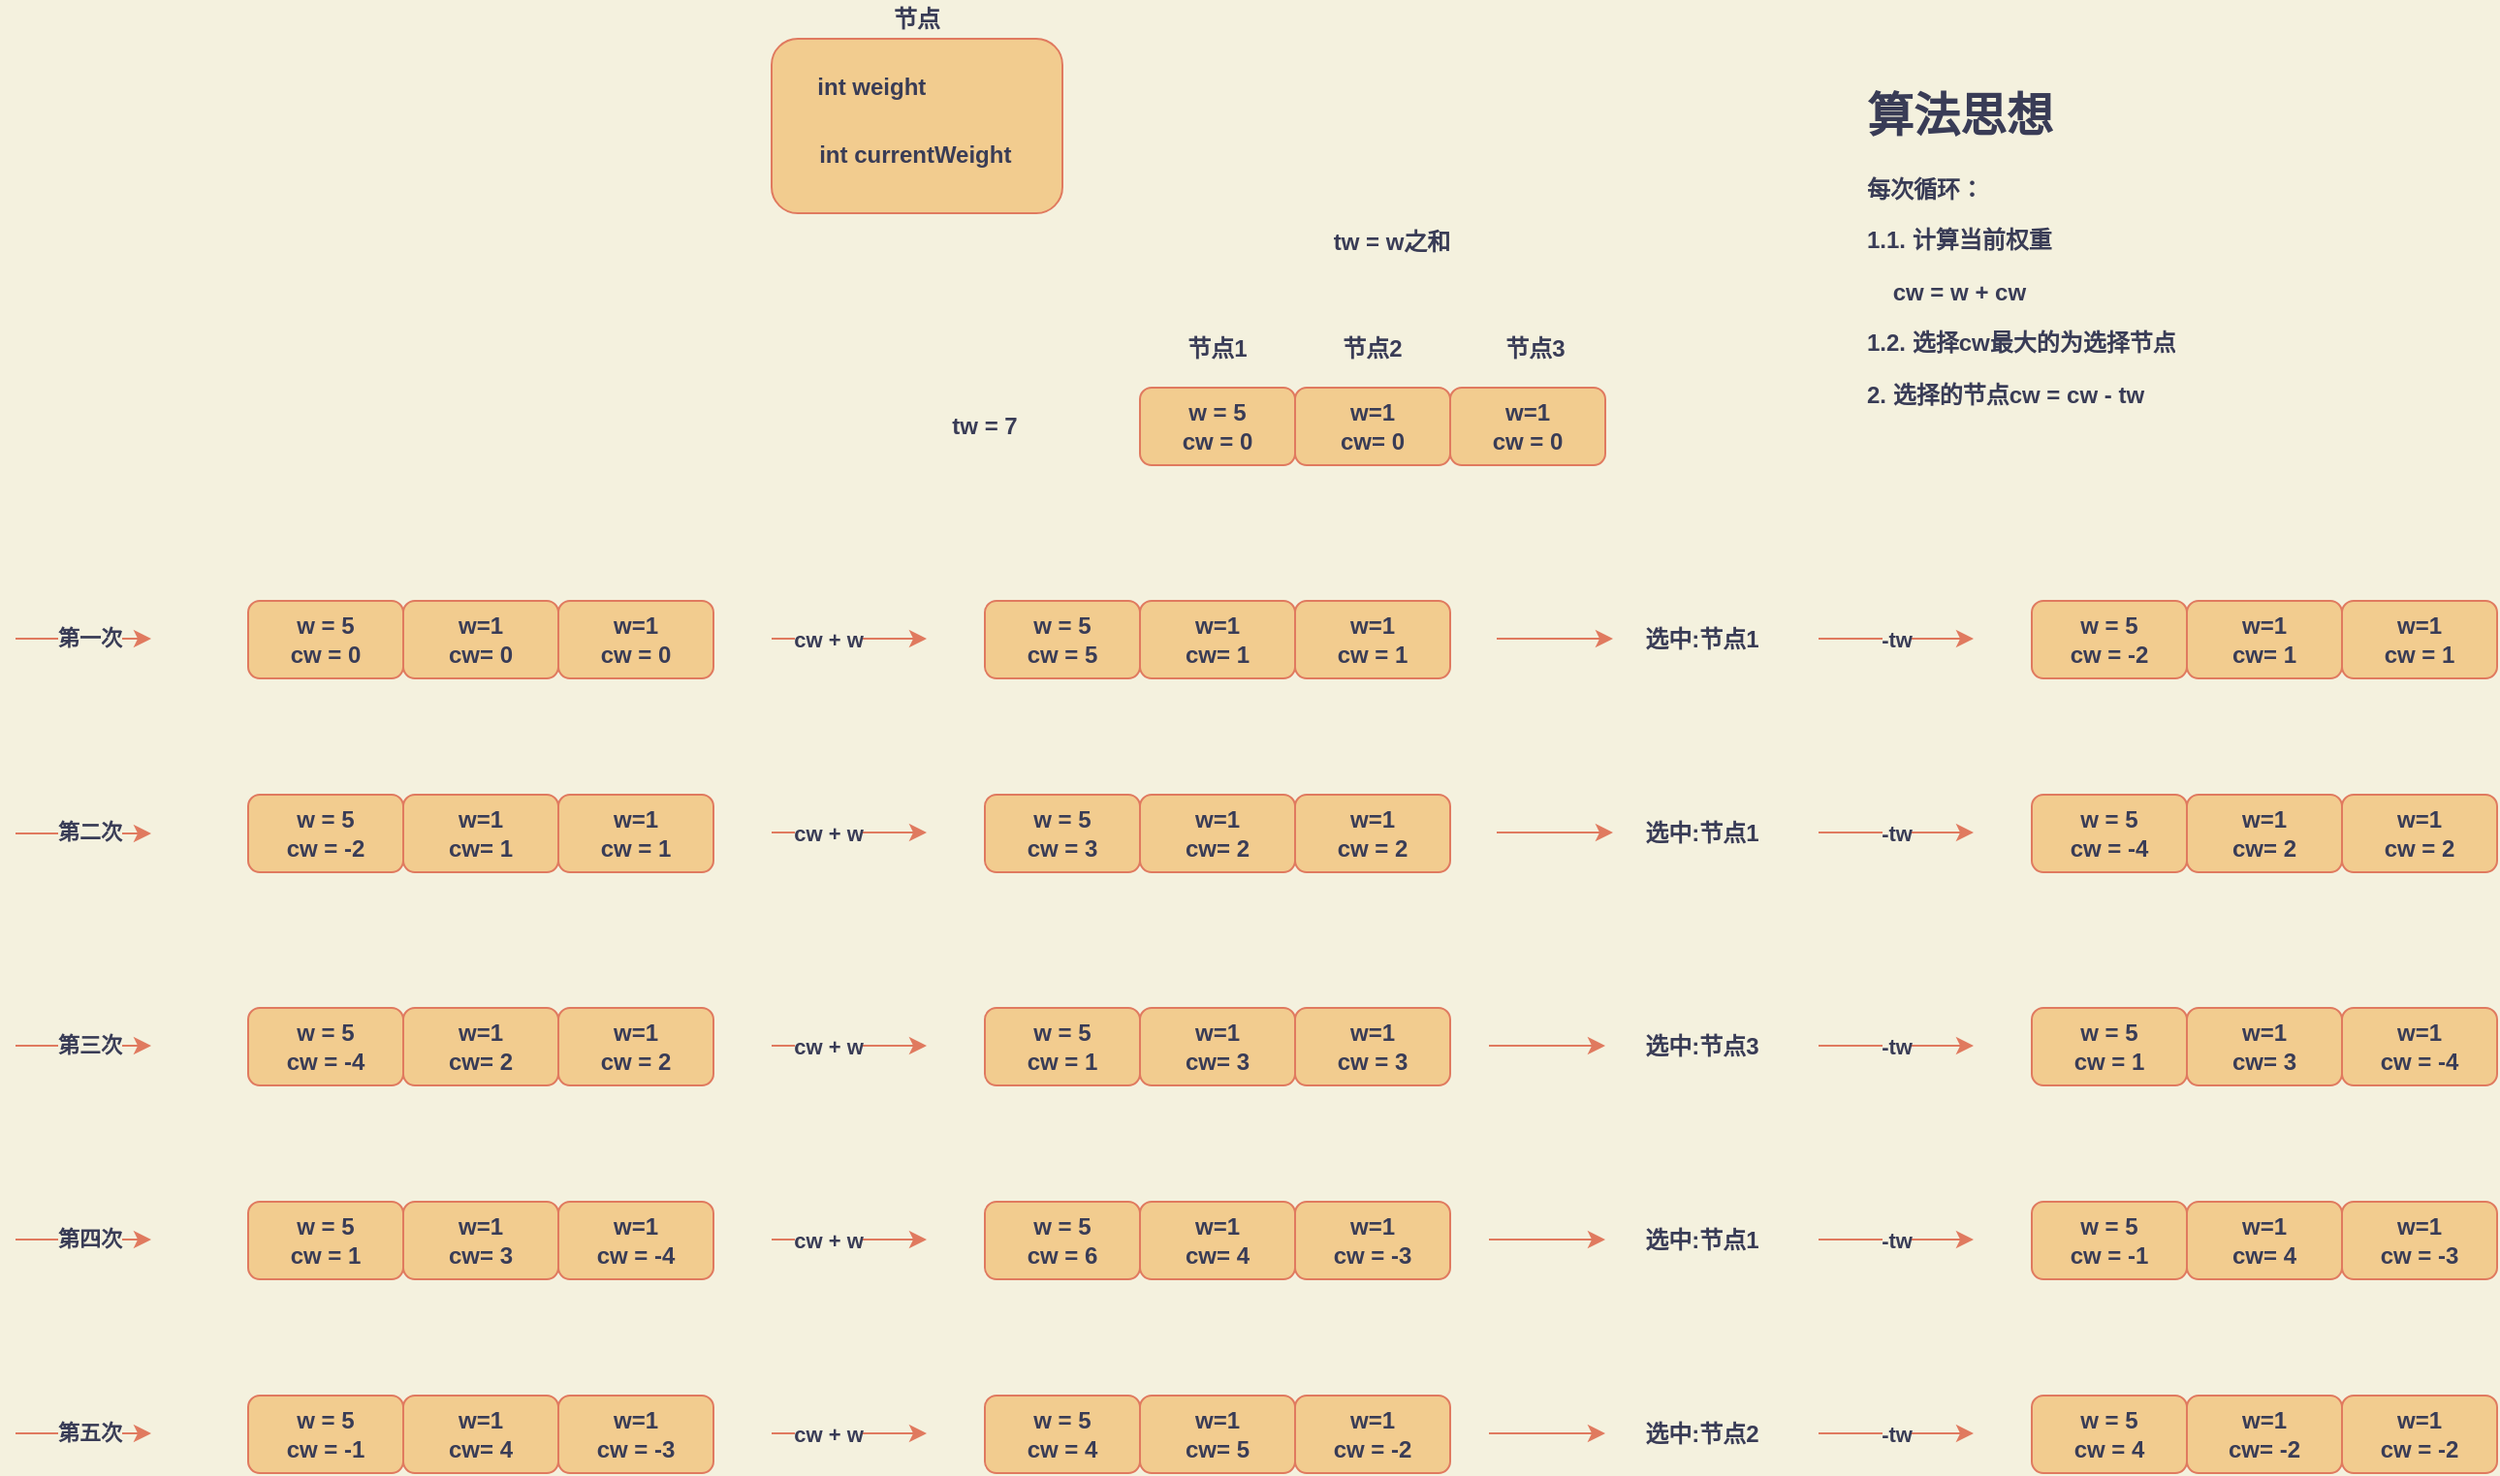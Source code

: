 <mxfile version="13.7.3" type="device"><diagram id="_93-_MKB42VdMEXGQXw0" name="Page-1"><mxGraphModel dx="1613" dy="1595" grid="1" gridSize="10" guides="1" tooltips="1" connect="1" arrows="1" fold="1" page="1" pageScale="1" pageWidth="827" pageHeight="1169" background="#F4F1DE" math="0" shadow="0"><root><mxCell id="0"/><mxCell id="1" parent="0"/><mxCell id="pC8TtGSNikCTxbwb3UuX-41" value="w = 5&lt;br&gt;cw = 0" style="whiteSpace=wrap;html=1;fillColor=#F2CC8F;strokeColor=#E07A5F;fontColor=#393C56;rounded=1;fontStyle=1" vertex="1" parent="1"><mxGeometry x="230" y="100" width="80" height="40" as="geometry"/></mxCell><mxCell id="pC8TtGSNikCTxbwb3UuX-42" value="w=1&lt;br&gt;cw= 0" style="whiteSpace=wrap;html=1;fillColor=#F2CC8F;strokeColor=#E07A5F;fontColor=#393C56;rounded=1;fontStyle=1" vertex="1" parent="1"><mxGeometry x="310" y="100" width="80" height="40" as="geometry"/></mxCell><mxCell id="pC8TtGSNikCTxbwb3UuX-43" value="w=1&lt;br&gt;cw = 0" style="whiteSpace=wrap;html=1;fillColor=#F2CC8F;strokeColor=#E07A5F;fontColor=#393C56;rounded=1;fontStyle=1" vertex="1" parent="1"><mxGeometry x="390" y="100" width="80" height="40" as="geometry"/></mxCell><mxCell id="pC8TtGSNikCTxbwb3UuX-47" value="" style="whiteSpace=wrap;html=1;fillColor=#F2CC8F;strokeColor=#E07A5F;fontColor=#393C56;rounded=1;fontStyle=1" vertex="1" parent="1"><mxGeometry x="40" y="-80" width="150" height="90" as="geometry"/></mxCell><mxCell id="pC8TtGSNikCTxbwb3UuX-48" value="节点" style="text;html=1;strokeColor=none;fillColor=none;align=center;verticalAlign=middle;whiteSpace=wrap;fontColor=#393C56;rounded=1;fontStyle=1" vertex="1" parent="1"><mxGeometry x="95" y="-100" width="40" height="20" as="geometry"/></mxCell><mxCell id="pC8TtGSNikCTxbwb3UuX-49" value="&amp;nbsp;int weight" style="text;html=1;strokeColor=none;fillColor=none;align=center;verticalAlign=middle;whiteSpace=wrap;fontColor=#393C56;rounded=1;fontStyle=1" vertex="1" parent="1"><mxGeometry x="55" y="-60" width="70" height="10" as="geometry"/></mxCell><mxCell id="pC8TtGSNikCTxbwb3UuX-50" value="&amp;nbsp;int currentWeight" style="text;html=1;strokeColor=none;fillColor=none;align=center;verticalAlign=middle;whiteSpace=wrap;fontColor=#393C56;rounded=1;fontStyle=1" vertex="1" parent="1"><mxGeometry x="55" y="-25" width="115" height="10" as="geometry"/></mxCell><mxCell id="pC8TtGSNikCTxbwb3UuX-52" value="" style="endArrow=classic;html=1;labelBackgroundColor=#F4F1DE;strokeColor=#E07A5F;fontColor=#393C56;fontStyle=1" edge="1" parent="1"><mxGeometry width="50" height="50" relative="1" as="geometry"><mxPoint x="-350" y="229.5" as="sourcePoint"/><mxPoint x="-280" y="229.5" as="targetPoint"/></mxGeometry></mxCell><mxCell id="pC8TtGSNikCTxbwb3UuX-53" value="第一次" style="edgeLabel;html=1;align=center;verticalAlign=middle;resizable=0;points=[];labelBackgroundColor=#F4F1DE;fontColor=#393C56;rounded=1;fontStyle=1" vertex="1" connectable="0" parent="pC8TtGSNikCTxbwb3UuX-52"><mxGeometry x="0.086" y="1" relative="1" as="geometry"><mxPoint as="offset"/></mxGeometry></mxCell><mxCell id="pC8TtGSNikCTxbwb3UuX-54" value="节点1" style="text;html=1;strokeColor=none;fillColor=none;align=center;verticalAlign=middle;whiteSpace=wrap;fontColor=#393C56;rounded=1;fontStyle=1" vertex="1" parent="1"><mxGeometry x="250" y="70" width="40" height="20" as="geometry"/></mxCell><mxCell id="pC8TtGSNikCTxbwb3UuX-55" value="节点2" style="text;html=1;strokeColor=none;fillColor=none;align=center;verticalAlign=middle;whiteSpace=wrap;fontColor=#393C56;rounded=1;fontStyle=1" vertex="1" parent="1"><mxGeometry x="330" y="70" width="40" height="20" as="geometry"/></mxCell><mxCell id="pC8TtGSNikCTxbwb3UuX-56" value="节点3" style="text;html=1;strokeColor=none;fillColor=none;align=center;verticalAlign=middle;whiteSpace=wrap;fontColor=#393C56;rounded=1;fontStyle=1" vertex="1" parent="1"><mxGeometry x="414" y="70" width="40" height="20" as="geometry"/></mxCell><mxCell id="pC8TtGSNikCTxbwb3UuX-57" value="&lt;h1&gt;算法思想&lt;/h1&gt;&lt;p&gt;每次循环：&lt;/p&gt;&lt;p&gt;1.1. 计算当前权重&lt;/p&gt;&lt;p&gt;&amp;nbsp; &amp;nbsp; cw = w + cw&lt;/p&gt;&lt;p&gt;1.2. 选择cw最大的为选择节点&lt;/p&gt;&lt;p&gt;2. 选择的节点cw = cw - tw&lt;/p&gt;&lt;p&gt;&lt;br&gt;&lt;/p&gt;&lt;p&gt;&lt;br&gt;&lt;/p&gt;" style="text;html=1;strokeColor=none;fillColor=none;spacing=5;spacingTop=-20;whiteSpace=wrap;overflow=hidden;fontColor=#393C56;rounded=1;fontStyle=1" vertex="1" parent="1"><mxGeometry x="600" y="-60" width="200" height="220" as="geometry"/></mxCell><mxCell id="pC8TtGSNikCTxbwb3UuX-58" value="tw = w之和" style="text;html=1;strokeColor=none;fillColor=none;align=center;verticalAlign=middle;whiteSpace=wrap;fontColor=#393C56;rounded=1;fontStyle=1" vertex="1" parent="1"><mxGeometry x="310" y="10" width="100" height="30" as="geometry"/></mxCell><mxCell id="pC8TtGSNikCTxbwb3UuX-59" value="w = 5&lt;br&gt;cw = 5" style="whiteSpace=wrap;html=1;fillColor=#F2CC8F;strokeColor=#E07A5F;fontColor=#393C56;rounded=1;fontStyle=1" vertex="1" parent="1"><mxGeometry x="150" y="210" width="80" height="40" as="geometry"/></mxCell><mxCell id="pC8TtGSNikCTxbwb3UuX-60" value="w=1&lt;br&gt;cw= 1" style="whiteSpace=wrap;html=1;fillColor=#F2CC8F;strokeColor=#E07A5F;fontColor=#393C56;rounded=1;fontStyle=1" vertex="1" parent="1"><mxGeometry x="230" y="210" width="80" height="40" as="geometry"/></mxCell><mxCell id="pC8TtGSNikCTxbwb3UuX-61" value="w=1&lt;br&gt;cw = 1" style="whiteSpace=wrap;html=1;fillColor=#F2CC8F;strokeColor=#E07A5F;fontColor=#393C56;rounded=1;fontStyle=1" vertex="1" parent="1"><mxGeometry x="310" y="210" width="80" height="40" as="geometry"/></mxCell><mxCell id="pC8TtGSNikCTxbwb3UuX-62" value="" style="endArrow=classic;html=1;labelBackgroundColor=#F4F1DE;strokeColor=#E07A5F;fontColor=#393C56;fontStyle=1" edge="1" parent="1"><mxGeometry width="50" height="50" relative="1" as="geometry"><mxPoint x="414" y="229.5" as="sourcePoint"/><mxPoint x="474" y="229.5" as="targetPoint"/></mxGeometry></mxCell><mxCell id="pC8TtGSNikCTxbwb3UuX-63" value="选中:节点1" style="text;html=1;strokeColor=none;fillColor=none;align=center;verticalAlign=middle;whiteSpace=wrap;fontColor=#393C56;rounded=1;fontStyle=1" vertex="1" parent="1"><mxGeometry x="480" y="220" width="80" height="20" as="geometry"/></mxCell><mxCell id="pC8TtGSNikCTxbwb3UuX-64" value="-tw" style="endArrow=classic;html=1;labelBackgroundColor=#F4F1DE;strokeColor=#E07A5F;fontColor=#393C56;fontStyle=1" edge="1" parent="1"><mxGeometry width="50" height="50" relative="1" as="geometry"><mxPoint x="580" y="229.5" as="sourcePoint"/><mxPoint x="660" y="229.5" as="targetPoint"/></mxGeometry></mxCell><mxCell id="pC8TtGSNikCTxbwb3UuX-65" value="tw = 7" style="text;html=1;strokeColor=none;fillColor=none;align=center;verticalAlign=middle;whiteSpace=wrap;fontColor=#393C56;rounded=1;fontStyle=1" vertex="1" parent="1"><mxGeometry x="130" y="110" width="40" height="20" as="geometry"/></mxCell><mxCell id="pC8TtGSNikCTxbwb3UuX-66" value="w = 5&lt;br&gt;cw = -2" style="whiteSpace=wrap;html=1;fillColor=#F2CC8F;strokeColor=#E07A5F;fontColor=#393C56;rounded=1;fontStyle=1" vertex="1" parent="1"><mxGeometry x="690" y="210" width="80" height="40" as="geometry"/></mxCell><mxCell id="pC8TtGSNikCTxbwb3UuX-67" value="w=1&lt;br&gt;cw= 1" style="whiteSpace=wrap;html=1;fillColor=#F2CC8F;strokeColor=#E07A5F;fontColor=#393C56;rounded=1;fontStyle=1" vertex="1" parent="1"><mxGeometry x="770" y="210" width="80" height="40" as="geometry"/></mxCell><mxCell id="pC8TtGSNikCTxbwb3UuX-68" value="w=1&lt;br&gt;cw = 1" style="whiteSpace=wrap;html=1;fillColor=#F2CC8F;strokeColor=#E07A5F;fontColor=#393C56;rounded=1;fontStyle=1" vertex="1" parent="1"><mxGeometry x="850" y="210" width="80" height="40" as="geometry"/></mxCell><mxCell id="pC8TtGSNikCTxbwb3UuX-69" value="" style="endArrow=classic;html=1;labelBackgroundColor=#F4F1DE;strokeColor=#E07A5F;fontColor=#393C56;fontStyle=1" edge="1" parent="1"><mxGeometry width="50" height="50" relative="1" as="geometry"><mxPoint x="-350" y="330" as="sourcePoint"/><mxPoint x="-280" y="330" as="targetPoint"/></mxGeometry></mxCell><mxCell id="pC8TtGSNikCTxbwb3UuX-70" value="第二次" style="edgeLabel;html=1;align=center;verticalAlign=middle;resizable=0;points=[];labelBackgroundColor=#F4F1DE;fontColor=#393C56;rounded=1;fontStyle=1" vertex="1" connectable="0" parent="pC8TtGSNikCTxbwb3UuX-69"><mxGeometry x="0.086" y="1" relative="1" as="geometry"><mxPoint as="offset"/></mxGeometry></mxCell><mxCell id="pC8TtGSNikCTxbwb3UuX-71" value="w = 5&lt;br&gt;cw = 3" style="whiteSpace=wrap;html=1;fillColor=#F2CC8F;strokeColor=#E07A5F;fontColor=#393C56;rounded=1;fontStyle=1" vertex="1" parent="1"><mxGeometry x="150" y="310" width="80" height="40" as="geometry"/></mxCell><mxCell id="pC8TtGSNikCTxbwb3UuX-72" value="w=1&lt;br&gt;cw= 2" style="whiteSpace=wrap;html=1;fillColor=#F2CC8F;strokeColor=#E07A5F;fontColor=#393C56;rounded=1;fontStyle=1" vertex="1" parent="1"><mxGeometry x="230" y="310" width="80" height="40" as="geometry"/></mxCell><mxCell id="pC8TtGSNikCTxbwb3UuX-73" value="w=1&lt;br&gt;cw = 2" style="whiteSpace=wrap;html=1;fillColor=#F2CC8F;strokeColor=#E07A5F;fontColor=#393C56;rounded=1;fontStyle=1" vertex="1" parent="1"><mxGeometry x="310" y="310" width="80" height="40" as="geometry"/></mxCell><mxCell id="pC8TtGSNikCTxbwb3UuX-75" value="w = 5&lt;br&gt;cw = 0" style="whiteSpace=wrap;html=1;fillColor=#F2CC8F;strokeColor=#E07A5F;fontColor=#393C56;rounded=1;fontStyle=1" vertex="1" parent="1"><mxGeometry x="-230" y="210" width="80" height="40" as="geometry"/></mxCell><mxCell id="pC8TtGSNikCTxbwb3UuX-76" value="w=1&lt;br&gt;cw= 0" style="whiteSpace=wrap;html=1;fillColor=#F2CC8F;strokeColor=#E07A5F;fontColor=#393C56;rounded=1;fontStyle=1" vertex="1" parent="1"><mxGeometry x="-150" y="210" width="80" height="40" as="geometry"/></mxCell><mxCell id="pC8TtGSNikCTxbwb3UuX-77" value="w=1&lt;br&gt;cw = 0" style="whiteSpace=wrap;html=1;fillColor=#F2CC8F;strokeColor=#E07A5F;fontColor=#393C56;rounded=1;fontStyle=1" vertex="1" parent="1"><mxGeometry x="-70" y="210" width="80" height="40" as="geometry"/></mxCell><mxCell id="pC8TtGSNikCTxbwb3UuX-78" value="" style="endArrow=classic;html=1;labelBackgroundColor=#F4F1DE;strokeColor=#E07A5F;fontColor=#393C56;fontStyle=1" edge="1" parent="1"><mxGeometry width="50" height="50" relative="1" as="geometry"><mxPoint x="40" y="229.5" as="sourcePoint"/><mxPoint x="120" y="229.5" as="targetPoint"/></mxGeometry></mxCell><mxCell id="pC8TtGSNikCTxbwb3UuX-79" value="cw + w" style="edgeLabel;html=1;align=center;verticalAlign=middle;resizable=0;points=[];labelBackgroundColor=#F4F1DE;fontColor=#393C56;rounded=1;fontStyle=1" vertex="1" connectable="0" parent="pC8TtGSNikCTxbwb3UuX-78"><mxGeometry x="-0.275" y="1" relative="1" as="geometry"><mxPoint y="1" as="offset"/></mxGeometry></mxCell><mxCell id="pC8TtGSNikCTxbwb3UuX-80" value="w = 5&lt;br&gt;cw = -2" style="whiteSpace=wrap;html=1;fillColor=#F2CC8F;strokeColor=#E07A5F;fontColor=#393C56;rounded=1;fontStyle=1" vertex="1" parent="1"><mxGeometry x="-230" y="310" width="80" height="40" as="geometry"/></mxCell><mxCell id="pC8TtGSNikCTxbwb3UuX-81" value="w=1&lt;br&gt;cw= 1" style="whiteSpace=wrap;html=1;fillColor=#F2CC8F;strokeColor=#E07A5F;fontColor=#393C56;rounded=1;fontStyle=1" vertex="1" parent="1"><mxGeometry x="-150" y="310" width="80" height="40" as="geometry"/></mxCell><mxCell id="pC8TtGSNikCTxbwb3UuX-82" value="w=1&lt;br&gt;cw = 1" style="whiteSpace=wrap;html=1;fillColor=#F2CC8F;strokeColor=#E07A5F;fontColor=#393C56;rounded=1;fontStyle=1" vertex="1" parent="1"><mxGeometry x="-70" y="310" width="80" height="40" as="geometry"/></mxCell><mxCell id="pC8TtGSNikCTxbwb3UuX-83" value="" style="endArrow=classic;html=1;labelBackgroundColor=#F4F1DE;strokeColor=#E07A5F;fontColor=#393C56;fontStyle=1" edge="1" parent="1"><mxGeometry width="50" height="50" relative="1" as="geometry"><mxPoint x="40" y="329.5" as="sourcePoint"/><mxPoint x="120" y="329.5" as="targetPoint"/></mxGeometry></mxCell><mxCell id="pC8TtGSNikCTxbwb3UuX-84" value="cw + w" style="edgeLabel;html=1;align=center;verticalAlign=middle;resizable=0;points=[];labelBackgroundColor=#F4F1DE;fontColor=#393C56;rounded=1;fontStyle=1" vertex="1" connectable="0" parent="pC8TtGSNikCTxbwb3UuX-83"><mxGeometry x="-0.275" y="1" relative="1" as="geometry"><mxPoint y="1" as="offset"/></mxGeometry></mxCell><mxCell id="pC8TtGSNikCTxbwb3UuX-85" value="" style="endArrow=classic;html=1;labelBackgroundColor=#F4F1DE;strokeColor=#E07A5F;fontColor=#393C56;fontStyle=1" edge="1" parent="1"><mxGeometry width="50" height="50" relative="1" as="geometry"><mxPoint x="414" y="329.5" as="sourcePoint"/><mxPoint x="474" y="329.5" as="targetPoint"/></mxGeometry></mxCell><mxCell id="pC8TtGSNikCTxbwb3UuX-87" value="-tw" style="endArrow=classic;html=1;labelBackgroundColor=#F4F1DE;strokeColor=#E07A5F;fontColor=#393C56;fontStyle=1" edge="1" parent="1"><mxGeometry width="50" height="50" relative="1" as="geometry"><mxPoint x="580" y="329.5" as="sourcePoint"/><mxPoint x="660" y="329.5" as="targetPoint"/></mxGeometry></mxCell><mxCell id="pC8TtGSNikCTxbwb3UuX-88" value="w = 5&lt;br&gt;cw = -4" style="whiteSpace=wrap;html=1;fillColor=#F2CC8F;strokeColor=#E07A5F;fontColor=#393C56;rounded=1;fontStyle=1" vertex="1" parent="1"><mxGeometry x="690" y="310" width="80" height="40" as="geometry"/></mxCell><mxCell id="pC8TtGSNikCTxbwb3UuX-89" value="w=1&lt;br&gt;cw= 2" style="whiteSpace=wrap;html=1;fillColor=#F2CC8F;strokeColor=#E07A5F;fontColor=#393C56;rounded=1;fontStyle=1" vertex="1" parent="1"><mxGeometry x="770" y="310" width="80" height="40" as="geometry"/></mxCell><mxCell id="pC8TtGSNikCTxbwb3UuX-90" value="w=1&lt;br&gt;cw = 2" style="whiteSpace=wrap;html=1;fillColor=#F2CC8F;strokeColor=#E07A5F;fontColor=#393C56;rounded=1;fontStyle=1" vertex="1" parent="1"><mxGeometry x="850" y="310" width="80" height="40" as="geometry"/></mxCell><mxCell id="pC8TtGSNikCTxbwb3UuX-91" value="" style="endArrow=classic;html=1;labelBackgroundColor=#F4F1DE;strokeColor=#E07A5F;fontColor=#393C56;fontStyle=1" edge="1" parent="1"><mxGeometry width="50" height="50" relative="1" as="geometry"><mxPoint x="-350" y="439.5" as="sourcePoint"/><mxPoint x="-280" y="439.5" as="targetPoint"/></mxGeometry></mxCell><mxCell id="pC8TtGSNikCTxbwb3UuX-92" value="第三次" style="edgeLabel;html=1;align=center;verticalAlign=middle;resizable=0;points=[];labelBackgroundColor=#F4F1DE;fontColor=#393C56;rounded=1;fontStyle=1" vertex="1" connectable="0" parent="pC8TtGSNikCTxbwb3UuX-91"><mxGeometry x="0.086" y="1" relative="1" as="geometry"><mxPoint as="offset"/></mxGeometry></mxCell><mxCell id="pC8TtGSNikCTxbwb3UuX-93" value="w = 5&lt;br&gt;cw = -4" style="whiteSpace=wrap;html=1;fillColor=#F2CC8F;strokeColor=#E07A5F;fontColor=#393C56;rounded=1;fontStyle=1" vertex="1" parent="1"><mxGeometry x="-230" y="420" width="80" height="40" as="geometry"/></mxCell><mxCell id="pC8TtGSNikCTxbwb3UuX-94" value="w=1&lt;br&gt;cw= 2" style="whiteSpace=wrap;html=1;fillColor=#F2CC8F;strokeColor=#E07A5F;fontColor=#393C56;rounded=1;fontStyle=1" vertex="1" parent="1"><mxGeometry x="-150" y="420" width="80" height="40" as="geometry"/></mxCell><mxCell id="pC8TtGSNikCTxbwb3UuX-95" value="w=1&lt;br&gt;cw = 2" style="whiteSpace=wrap;html=1;fillColor=#F2CC8F;strokeColor=#E07A5F;fontColor=#393C56;rounded=1;fontStyle=1" vertex="1" parent="1"><mxGeometry x="-70" y="420" width="80" height="40" as="geometry"/></mxCell><mxCell id="pC8TtGSNikCTxbwb3UuX-96" value="" style="endArrow=classic;html=1;labelBackgroundColor=#F4F1DE;strokeColor=#E07A5F;fontColor=#393C56;fontStyle=1" edge="1" parent="1"><mxGeometry width="50" height="50" relative="1" as="geometry"><mxPoint x="40" y="439.5" as="sourcePoint"/><mxPoint x="120" y="439.5" as="targetPoint"/></mxGeometry></mxCell><mxCell id="pC8TtGSNikCTxbwb3UuX-97" value="cw + w" style="edgeLabel;html=1;align=center;verticalAlign=middle;resizable=0;points=[];labelBackgroundColor=#F4F1DE;fontColor=#393C56;rounded=1;fontStyle=1" vertex="1" connectable="0" parent="pC8TtGSNikCTxbwb3UuX-96"><mxGeometry x="-0.275" y="1" relative="1" as="geometry"><mxPoint y="1" as="offset"/></mxGeometry></mxCell><mxCell id="pC8TtGSNikCTxbwb3UuX-98" value="w = 5&lt;br&gt;cw = 1" style="whiteSpace=wrap;html=1;fillColor=#F2CC8F;strokeColor=#E07A5F;fontColor=#393C56;rounded=1;fontStyle=1" vertex="1" parent="1"><mxGeometry x="150" y="420" width="80" height="40" as="geometry"/></mxCell><mxCell id="pC8TtGSNikCTxbwb3UuX-99" value="w=1&lt;br&gt;cw= 3" style="whiteSpace=wrap;html=1;fillColor=#F2CC8F;strokeColor=#E07A5F;fontColor=#393C56;rounded=1;fontStyle=1" vertex="1" parent="1"><mxGeometry x="230" y="420" width="80" height="40" as="geometry"/></mxCell><mxCell id="pC8TtGSNikCTxbwb3UuX-100" value="w=1&lt;br&gt;cw = 3" style="whiteSpace=wrap;html=1;fillColor=#F2CC8F;strokeColor=#E07A5F;fontColor=#393C56;rounded=1;fontStyle=1" vertex="1" parent="1"><mxGeometry x="310" y="420" width="80" height="40" as="geometry"/></mxCell><mxCell id="pC8TtGSNikCTxbwb3UuX-101" value="" style="endArrow=classic;html=1;labelBackgroundColor=#F4F1DE;strokeColor=#E07A5F;fontColor=#393C56;fontStyle=1" edge="1" parent="1"><mxGeometry width="50" height="50" relative="1" as="geometry"><mxPoint x="410" y="439.5" as="sourcePoint"/><mxPoint x="470" y="439.5" as="targetPoint"/></mxGeometry></mxCell><mxCell id="pC8TtGSNikCTxbwb3UuX-103" value="选中:节点1" style="text;html=1;strokeColor=none;fillColor=none;align=center;verticalAlign=middle;whiteSpace=wrap;fontColor=#393C56;rounded=1;fontStyle=1" vertex="1" parent="1"><mxGeometry x="480" y="320" width="80" height="20" as="geometry"/></mxCell><mxCell id="pC8TtGSNikCTxbwb3UuX-104" value="选中:节点3" style="text;html=1;strokeColor=none;fillColor=none;align=center;verticalAlign=middle;whiteSpace=wrap;fontColor=#393C56;rounded=1;fontStyle=1" vertex="1" parent="1"><mxGeometry x="480" y="430" width="80" height="20" as="geometry"/></mxCell><mxCell id="pC8TtGSNikCTxbwb3UuX-105" value="-tw" style="endArrow=classic;html=1;labelBackgroundColor=#F4F1DE;strokeColor=#E07A5F;fontColor=#393C56;fontStyle=1" edge="1" parent="1"><mxGeometry width="50" height="50" relative="1" as="geometry"><mxPoint x="580" y="439.5" as="sourcePoint"/><mxPoint x="660" y="439.5" as="targetPoint"/></mxGeometry></mxCell><mxCell id="pC8TtGSNikCTxbwb3UuX-106" value="w = 5&lt;br&gt;cw = 1" style="whiteSpace=wrap;html=1;fillColor=#F2CC8F;strokeColor=#E07A5F;fontColor=#393C56;rounded=1;fontStyle=1" vertex="1" parent="1"><mxGeometry x="690" y="420" width="80" height="40" as="geometry"/></mxCell><mxCell id="pC8TtGSNikCTxbwb3UuX-107" value="w=1&lt;br&gt;cw= 3" style="whiteSpace=wrap;html=1;fillColor=#F2CC8F;strokeColor=#E07A5F;fontColor=#393C56;rounded=1;fontStyle=1" vertex="1" parent="1"><mxGeometry x="770" y="420" width="80" height="40" as="geometry"/></mxCell><mxCell id="pC8TtGSNikCTxbwb3UuX-108" value="w=1&lt;br&gt;cw = -4" style="whiteSpace=wrap;html=1;fillColor=#F2CC8F;strokeColor=#E07A5F;fontColor=#393C56;rounded=1;fontStyle=1" vertex="1" parent="1"><mxGeometry x="850" y="420" width="80" height="40" as="geometry"/></mxCell><mxCell id="pC8TtGSNikCTxbwb3UuX-109" value="" style="endArrow=classic;html=1;labelBackgroundColor=#F4F1DE;strokeColor=#E07A5F;fontColor=#393C56;fontStyle=1" edge="1" parent="1"><mxGeometry width="50" height="50" relative="1" as="geometry"><mxPoint x="-350" y="539.5" as="sourcePoint"/><mxPoint x="-280" y="539.5" as="targetPoint"/></mxGeometry></mxCell><mxCell id="pC8TtGSNikCTxbwb3UuX-110" value="第四次" style="edgeLabel;html=1;align=center;verticalAlign=middle;resizable=0;points=[];labelBackgroundColor=#F4F1DE;fontColor=#393C56;rounded=1;fontStyle=1" vertex="1" connectable="0" parent="pC8TtGSNikCTxbwb3UuX-109"><mxGeometry x="0.086" y="1" relative="1" as="geometry"><mxPoint as="offset"/></mxGeometry></mxCell><mxCell id="pC8TtGSNikCTxbwb3UuX-111" value="w = 5&lt;br&gt;cw = 1" style="whiteSpace=wrap;html=1;fillColor=#F2CC8F;strokeColor=#E07A5F;fontColor=#393C56;rounded=1;fontStyle=1" vertex="1" parent="1"><mxGeometry x="-230" y="520" width="80" height="40" as="geometry"/></mxCell><mxCell id="pC8TtGSNikCTxbwb3UuX-112" value="w=1&lt;br&gt;cw= 3" style="whiteSpace=wrap;html=1;fillColor=#F2CC8F;strokeColor=#E07A5F;fontColor=#393C56;rounded=1;fontStyle=1" vertex="1" parent="1"><mxGeometry x="-150" y="520" width="80" height="40" as="geometry"/></mxCell><mxCell id="pC8TtGSNikCTxbwb3UuX-113" value="w=1&lt;br&gt;cw = -4" style="whiteSpace=wrap;html=1;fillColor=#F2CC8F;strokeColor=#E07A5F;fontColor=#393C56;rounded=1;fontStyle=1" vertex="1" parent="1"><mxGeometry x="-70" y="520" width="80" height="40" as="geometry"/></mxCell><mxCell id="pC8TtGSNikCTxbwb3UuX-114" value="" style="endArrow=classic;html=1;labelBackgroundColor=#F4F1DE;strokeColor=#E07A5F;fontColor=#393C56;fontStyle=1" edge="1" parent="1"><mxGeometry width="50" height="50" relative="1" as="geometry"><mxPoint x="40" y="539.5" as="sourcePoint"/><mxPoint x="120" y="539.5" as="targetPoint"/></mxGeometry></mxCell><mxCell id="pC8TtGSNikCTxbwb3UuX-115" value="cw + w" style="edgeLabel;html=1;align=center;verticalAlign=middle;resizable=0;points=[];labelBackgroundColor=#F4F1DE;fontColor=#393C56;rounded=1;fontStyle=1" vertex="1" connectable="0" parent="pC8TtGSNikCTxbwb3UuX-114"><mxGeometry x="-0.275" y="1" relative="1" as="geometry"><mxPoint y="1" as="offset"/></mxGeometry></mxCell><mxCell id="pC8TtGSNikCTxbwb3UuX-116" value="w = 5&lt;br&gt;cw = 6" style="whiteSpace=wrap;html=1;fillColor=#F2CC8F;strokeColor=#E07A5F;fontColor=#393C56;rounded=1;fontStyle=1" vertex="1" parent="1"><mxGeometry x="150" y="520" width="80" height="40" as="geometry"/></mxCell><mxCell id="pC8TtGSNikCTxbwb3UuX-117" value="w=1&lt;br&gt;cw= 4" style="whiteSpace=wrap;html=1;fillColor=#F2CC8F;strokeColor=#E07A5F;fontColor=#393C56;rounded=1;fontStyle=1" vertex="1" parent="1"><mxGeometry x="230" y="520" width="80" height="40" as="geometry"/></mxCell><mxCell id="pC8TtGSNikCTxbwb3UuX-118" value="w=1&lt;br&gt;cw = -3" style="whiteSpace=wrap;html=1;fillColor=#F2CC8F;strokeColor=#E07A5F;fontColor=#393C56;rounded=1;fontStyle=1" vertex="1" parent="1"><mxGeometry x="310" y="520" width="80" height="40" as="geometry"/></mxCell><mxCell id="pC8TtGSNikCTxbwb3UuX-119" value="" style="endArrow=classic;html=1;labelBackgroundColor=#F4F1DE;strokeColor=#E07A5F;fontColor=#393C56;fontStyle=1" edge="1" parent="1"><mxGeometry width="50" height="50" relative="1" as="geometry"><mxPoint x="410" y="539.5" as="sourcePoint"/><mxPoint x="470" y="539.5" as="targetPoint"/></mxGeometry></mxCell><mxCell id="pC8TtGSNikCTxbwb3UuX-120" value="选中:节点1" style="text;html=1;strokeColor=none;fillColor=none;align=center;verticalAlign=middle;whiteSpace=wrap;fontColor=#393C56;rounded=1;fontStyle=1" vertex="1" parent="1"><mxGeometry x="480" y="530" width="80" height="20" as="geometry"/></mxCell><mxCell id="pC8TtGSNikCTxbwb3UuX-121" value="-tw" style="endArrow=classic;html=1;labelBackgroundColor=#F4F1DE;strokeColor=#E07A5F;fontColor=#393C56;fontStyle=1" edge="1" parent="1"><mxGeometry width="50" height="50" relative="1" as="geometry"><mxPoint x="580" y="539.5" as="sourcePoint"/><mxPoint x="660" y="539.5" as="targetPoint"/></mxGeometry></mxCell><mxCell id="pC8TtGSNikCTxbwb3UuX-122" value="w = 5&lt;br&gt;cw = -1" style="whiteSpace=wrap;html=1;fillColor=#F2CC8F;strokeColor=#E07A5F;fontColor=#393C56;rounded=1;fontStyle=1" vertex="1" parent="1"><mxGeometry x="690" y="520" width="80" height="40" as="geometry"/></mxCell><mxCell id="pC8TtGSNikCTxbwb3UuX-123" value="w=1&lt;br&gt;cw= 4" style="whiteSpace=wrap;html=1;fillColor=#F2CC8F;strokeColor=#E07A5F;fontColor=#393C56;rounded=1;fontStyle=1" vertex="1" parent="1"><mxGeometry x="770" y="520" width="80" height="40" as="geometry"/></mxCell><mxCell id="pC8TtGSNikCTxbwb3UuX-124" value="w=1&lt;br&gt;cw = -3" style="whiteSpace=wrap;html=1;fillColor=#F2CC8F;strokeColor=#E07A5F;fontColor=#393C56;rounded=1;fontStyle=1" vertex="1" parent="1"><mxGeometry x="850" y="520" width="80" height="40" as="geometry"/></mxCell><mxCell id="pC8TtGSNikCTxbwb3UuX-125" value="" style="endArrow=classic;html=1;labelBackgroundColor=#F4F1DE;strokeColor=#E07A5F;fontColor=#393C56;fontStyle=1" edge="1" parent="1"><mxGeometry width="50" height="50" relative="1" as="geometry"><mxPoint x="-350" y="639.5" as="sourcePoint"/><mxPoint x="-280" y="639.5" as="targetPoint"/></mxGeometry></mxCell><mxCell id="pC8TtGSNikCTxbwb3UuX-126" value="第五次" style="edgeLabel;html=1;align=center;verticalAlign=middle;resizable=0;points=[];labelBackgroundColor=#F4F1DE;fontColor=#393C56;rounded=1;fontStyle=1" vertex="1" connectable="0" parent="pC8TtGSNikCTxbwb3UuX-125"><mxGeometry x="0.086" y="1" relative="1" as="geometry"><mxPoint as="offset"/></mxGeometry></mxCell><mxCell id="pC8TtGSNikCTxbwb3UuX-127" value="w = 5&lt;br&gt;cw = -1" style="whiteSpace=wrap;html=1;fillColor=#F2CC8F;strokeColor=#E07A5F;fontColor=#393C56;rounded=1;fontStyle=1" vertex="1" parent="1"><mxGeometry x="-230" y="620" width="80" height="40" as="geometry"/></mxCell><mxCell id="pC8TtGSNikCTxbwb3UuX-128" value="w=1&lt;br&gt;cw= 4" style="whiteSpace=wrap;html=1;fillColor=#F2CC8F;strokeColor=#E07A5F;fontColor=#393C56;rounded=1;fontStyle=1" vertex="1" parent="1"><mxGeometry x="-150" y="620" width="80" height="40" as="geometry"/></mxCell><mxCell id="pC8TtGSNikCTxbwb3UuX-129" value="w=1&lt;br&gt;cw = -3" style="whiteSpace=wrap;html=1;fillColor=#F2CC8F;strokeColor=#E07A5F;fontColor=#393C56;rounded=1;fontStyle=1" vertex="1" parent="1"><mxGeometry x="-70" y="620" width="80" height="40" as="geometry"/></mxCell><mxCell id="pC8TtGSNikCTxbwb3UuX-130" value="" style="endArrow=classic;html=1;labelBackgroundColor=#F4F1DE;strokeColor=#E07A5F;fontColor=#393C56;fontStyle=1" edge="1" parent="1"><mxGeometry width="50" height="50" relative="1" as="geometry"><mxPoint x="40" y="639.5" as="sourcePoint"/><mxPoint x="120" y="639.5" as="targetPoint"/></mxGeometry></mxCell><mxCell id="pC8TtGSNikCTxbwb3UuX-131" value="cw + w" style="edgeLabel;html=1;align=center;verticalAlign=middle;resizable=0;points=[];labelBackgroundColor=#F4F1DE;fontColor=#393C56;rounded=1;fontStyle=1" vertex="1" connectable="0" parent="pC8TtGSNikCTxbwb3UuX-130"><mxGeometry x="-0.275" y="1" relative="1" as="geometry"><mxPoint y="1" as="offset"/></mxGeometry></mxCell><mxCell id="pC8TtGSNikCTxbwb3UuX-132" value="w = 5&lt;br&gt;cw = 4" style="whiteSpace=wrap;html=1;fillColor=#F2CC8F;strokeColor=#E07A5F;fontColor=#393C56;rounded=1;fontStyle=1" vertex="1" parent="1"><mxGeometry x="150" y="620" width="80" height="40" as="geometry"/></mxCell><mxCell id="pC8TtGSNikCTxbwb3UuX-133" value="w=1&lt;br&gt;cw= 5" style="whiteSpace=wrap;html=1;fillColor=#F2CC8F;strokeColor=#E07A5F;fontColor=#393C56;rounded=1;fontStyle=1" vertex="1" parent="1"><mxGeometry x="230" y="620" width="80" height="40" as="geometry"/></mxCell><mxCell id="pC8TtGSNikCTxbwb3UuX-134" value="w=1&lt;br&gt;cw = -2" style="whiteSpace=wrap;html=1;fillColor=#F2CC8F;strokeColor=#E07A5F;fontColor=#393C56;rounded=1;fontStyle=1" vertex="1" parent="1"><mxGeometry x="310" y="620" width="80" height="40" as="geometry"/></mxCell><mxCell id="pC8TtGSNikCTxbwb3UuX-135" value="" style="endArrow=classic;html=1;labelBackgroundColor=#F4F1DE;strokeColor=#E07A5F;fontColor=#393C56;fontStyle=1" edge="1" parent="1"><mxGeometry width="50" height="50" relative="1" as="geometry"><mxPoint x="410" y="639.5" as="sourcePoint"/><mxPoint x="470" y="639.5" as="targetPoint"/></mxGeometry></mxCell><mxCell id="pC8TtGSNikCTxbwb3UuX-136" value="选中:节点2" style="text;html=1;strokeColor=none;fillColor=none;align=center;verticalAlign=middle;whiteSpace=wrap;fontColor=#393C56;rounded=1;fontStyle=1" vertex="1" parent="1"><mxGeometry x="480" y="630" width="80" height="20" as="geometry"/></mxCell><mxCell id="pC8TtGSNikCTxbwb3UuX-137" value="-tw" style="endArrow=classic;html=1;labelBackgroundColor=#F4F1DE;strokeColor=#E07A5F;fontColor=#393C56;fontStyle=1" edge="1" parent="1"><mxGeometry width="50" height="50" relative="1" as="geometry"><mxPoint x="580" y="639.5" as="sourcePoint"/><mxPoint x="660" y="639.5" as="targetPoint"/></mxGeometry></mxCell><mxCell id="pC8TtGSNikCTxbwb3UuX-138" value="w = 5&lt;br&gt;cw = 4" style="whiteSpace=wrap;html=1;fillColor=#F2CC8F;strokeColor=#E07A5F;fontColor=#393C56;rounded=1;fontStyle=1" vertex="1" parent="1"><mxGeometry x="690" y="620" width="80" height="40" as="geometry"/></mxCell><mxCell id="pC8TtGSNikCTxbwb3UuX-139" value="w=1&lt;br&gt;cw= -2" style="whiteSpace=wrap;html=1;fillColor=#F2CC8F;strokeColor=#E07A5F;fontColor=#393C56;rounded=1;fontStyle=1" vertex="1" parent="1"><mxGeometry x="770" y="620" width="80" height="40" as="geometry"/></mxCell><mxCell id="pC8TtGSNikCTxbwb3UuX-140" value="w=1&lt;br&gt;cw = -2" style="whiteSpace=wrap;html=1;fillColor=#F2CC8F;strokeColor=#E07A5F;fontColor=#393C56;rounded=1;fontStyle=1" vertex="1" parent="1"><mxGeometry x="850" y="620" width="80" height="40" as="geometry"/></mxCell></root></mxGraphModel></diagram></mxfile>